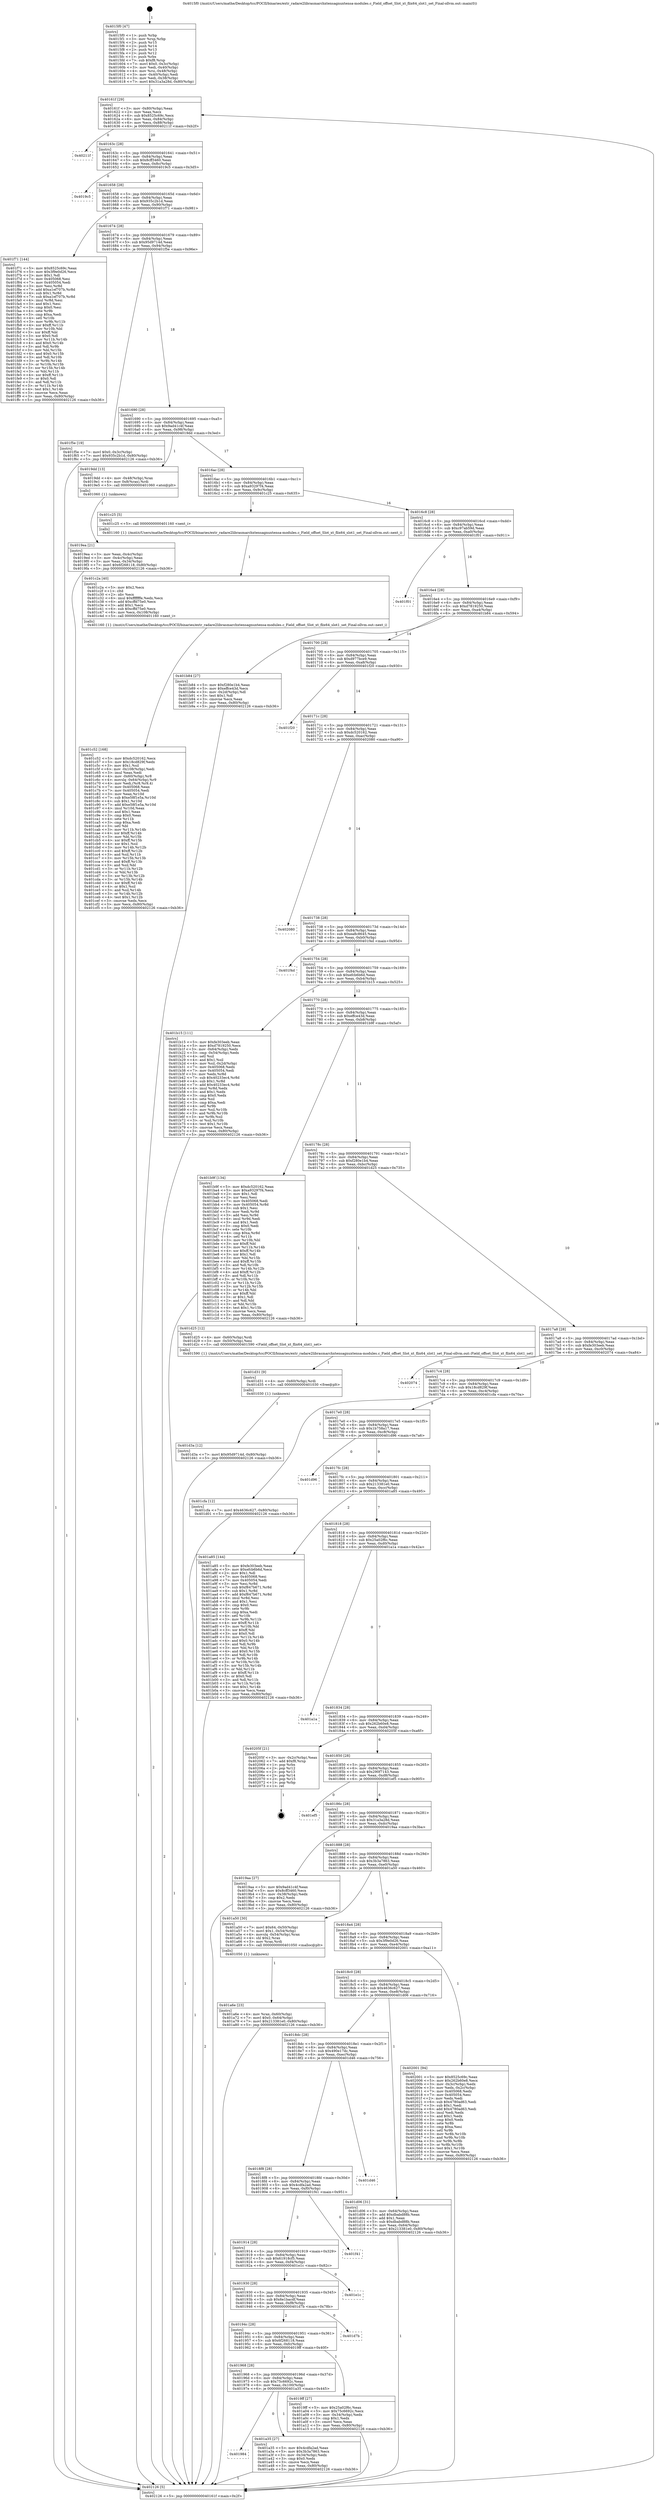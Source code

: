 digraph "0x4015f0" {
  label = "0x4015f0 (/mnt/c/Users/mathe/Desktop/tcc/POCII/binaries/extr_radare2librasmarchxtensagnuxtensa-modules.c_Field_offset_Slot_xt_flix64_slot1_set_Final-ollvm.out::main(0))"
  labelloc = "t"
  node[shape=record]

  Entry [label="",width=0.3,height=0.3,shape=circle,fillcolor=black,style=filled]
  "0x40161f" [label="{
     0x40161f [29]\l
     | [instrs]\l
     &nbsp;&nbsp;0x40161f \<+3\>: mov -0x80(%rbp),%eax\l
     &nbsp;&nbsp;0x401622 \<+2\>: mov %eax,%ecx\l
     &nbsp;&nbsp;0x401624 \<+6\>: sub $0x8525c69c,%ecx\l
     &nbsp;&nbsp;0x40162a \<+6\>: mov %eax,-0x84(%rbp)\l
     &nbsp;&nbsp;0x401630 \<+6\>: mov %ecx,-0x88(%rbp)\l
     &nbsp;&nbsp;0x401636 \<+6\>: je 000000000040211f \<main+0xb2f\>\l
  }"]
  "0x40211f" [label="{
     0x40211f\l
  }", style=dashed]
  "0x40163c" [label="{
     0x40163c [28]\l
     | [instrs]\l
     &nbsp;&nbsp;0x40163c \<+5\>: jmp 0000000000401641 \<main+0x51\>\l
     &nbsp;&nbsp;0x401641 \<+6\>: mov -0x84(%rbp),%eax\l
     &nbsp;&nbsp;0x401647 \<+5\>: sub $0x8cff3460,%eax\l
     &nbsp;&nbsp;0x40164c \<+6\>: mov %eax,-0x8c(%rbp)\l
     &nbsp;&nbsp;0x401652 \<+6\>: je 00000000004019c5 \<main+0x3d5\>\l
  }"]
  Exit [label="",width=0.3,height=0.3,shape=circle,fillcolor=black,style=filled,peripheries=2]
  "0x4019c5" [label="{
     0x4019c5\l
  }", style=dashed]
  "0x401658" [label="{
     0x401658 [28]\l
     | [instrs]\l
     &nbsp;&nbsp;0x401658 \<+5\>: jmp 000000000040165d \<main+0x6d\>\l
     &nbsp;&nbsp;0x40165d \<+6\>: mov -0x84(%rbp),%eax\l
     &nbsp;&nbsp;0x401663 \<+5\>: sub $0x935c2b1d,%eax\l
     &nbsp;&nbsp;0x401668 \<+6\>: mov %eax,-0x90(%rbp)\l
     &nbsp;&nbsp;0x40166e \<+6\>: je 0000000000401f71 \<main+0x981\>\l
  }"]
  "0x401d3a" [label="{
     0x401d3a [12]\l
     | [instrs]\l
     &nbsp;&nbsp;0x401d3a \<+7\>: movl $0x95d9714d,-0x80(%rbp)\l
     &nbsp;&nbsp;0x401d41 \<+5\>: jmp 0000000000402126 \<main+0xb36\>\l
  }"]
  "0x401f71" [label="{
     0x401f71 [144]\l
     | [instrs]\l
     &nbsp;&nbsp;0x401f71 \<+5\>: mov $0x8525c69c,%eax\l
     &nbsp;&nbsp;0x401f76 \<+5\>: mov $0x3f9e0d26,%ecx\l
     &nbsp;&nbsp;0x401f7b \<+2\>: mov $0x1,%dl\l
     &nbsp;&nbsp;0x401f7d \<+7\>: mov 0x405068,%esi\l
     &nbsp;&nbsp;0x401f84 \<+7\>: mov 0x405054,%edi\l
     &nbsp;&nbsp;0x401f8b \<+3\>: mov %esi,%r8d\l
     &nbsp;&nbsp;0x401f8e \<+7\>: add $0xa1ef707b,%r8d\l
     &nbsp;&nbsp;0x401f95 \<+4\>: sub $0x1,%r8d\l
     &nbsp;&nbsp;0x401f99 \<+7\>: sub $0xa1ef707b,%r8d\l
     &nbsp;&nbsp;0x401fa0 \<+4\>: imul %r8d,%esi\l
     &nbsp;&nbsp;0x401fa4 \<+3\>: and $0x1,%esi\l
     &nbsp;&nbsp;0x401fa7 \<+3\>: cmp $0x0,%esi\l
     &nbsp;&nbsp;0x401faa \<+4\>: sete %r9b\l
     &nbsp;&nbsp;0x401fae \<+3\>: cmp $0xa,%edi\l
     &nbsp;&nbsp;0x401fb1 \<+4\>: setl %r10b\l
     &nbsp;&nbsp;0x401fb5 \<+3\>: mov %r9b,%r11b\l
     &nbsp;&nbsp;0x401fb8 \<+4\>: xor $0xff,%r11b\l
     &nbsp;&nbsp;0x401fbc \<+3\>: mov %r10b,%bl\l
     &nbsp;&nbsp;0x401fbf \<+3\>: xor $0xff,%bl\l
     &nbsp;&nbsp;0x401fc2 \<+3\>: xor $0x0,%dl\l
     &nbsp;&nbsp;0x401fc5 \<+3\>: mov %r11b,%r14b\l
     &nbsp;&nbsp;0x401fc8 \<+4\>: and $0x0,%r14b\l
     &nbsp;&nbsp;0x401fcc \<+3\>: and %dl,%r9b\l
     &nbsp;&nbsp;0x401fcf \<+3\>: mov %bl,%r15b\l
     &nbsp;&nbsp;0x401fd2 \<+4\>: and $0x0,%r15b\l
     &nbsp;&nbsp;0x401fd6 \<+3\>: and %dl,%r10b\l
     &nbsp;&nbsp;0x401fd9 \<+3\>: or %r9b,%r14b\l
     &nbsp;&nbsp;0x401fdc \<+3\>: or %r10b,%r15b\l
     &nbsp;&nbsp;0x401fdf \<+3\>: xor %r15b,%r14b\l
     &nbsp;&nbsp;0x401fe2 \<+3\>: or %bl,%r11b\l
     &nbsp;&nbsp;0x401fe5 \<+4\>: xor $0xff,%r11b\l
     &nbsp;&nbsp;0x401fe9 \<+3\>: or $0x0,%dl\l
     &nbsp;&nbsp;0x401fec \<+3\>: and %dl,%r11b\l
     &nbsp;&nbsp;0x401fef \<+3\>: or %r11b,%r14b\l
     &nbsp;&nbsp;0x401ff2 \<+4\>: test $0x1,%r14b\l
     &nbsp;&nbsp;0x401ff6 \<+3\>: cmovne %ecx,%eax\l
     &nbsp;&nbsp;0x401ff9 \<+3\>: mov %eax,-0x80(%rbp)\l
     &nbsp;&nbsp;0x401ffc \<+5\>: jmp 0000000000402126 \<main+0xb36\>\l
  }"]
  "0x401674" [label="{
     0x401674 [28]\l
     | [instrs]\l
     &nbsp;&nbsp;0x401674 \<+5\>: jmp 0000000000401679 \<main+0x89\>\l
     &nbsp;&nbsp;0x401679 \<+6\>: mov -0x84(%rbp),%eax\l
     &nbsp;&nbsp;0x40167f \<+5\>: sub $0x95d9714d,%eax\l
     &nbsp;&nbsp;0x401684 \<+6\>: mov %eax,-0x94(%rbp)\l
     &nbsp;&nbsp;0x40168a \<+6\>: je 0000000000401f5e \<main+0x96e\>\l
  }"]
  "0x401d31" [label="{
     0x401d31 [9]\l
     | [instrs]\l
     &nbsp;&nbsp;0x401d31 \<+4\>: mov -0x60(%rbp),%rdi\l
     &nbsp;&nbsp;0x401d35 \<+5\>: call 0000000000401030 \<free@plt\>\l
     | [calls]\l
     &nbsp;&nbsp;0x401030 \{1\} (unknown)\l
  }"]
  "0x401f5e" [label="{
     0x401f5e [19]\l
     | [instrs]\l
     &nbsp;&nbsp;0x401f5e \<+7\>: movl $0x0,-0x3c(%rbp)\l
     &nbsp;&nbsp;0x401f65 \<+7\>: movl $0x935c2b1d,-0x80(%rbp)\l
     &nbsp;&nbsp;0x401f6c \<+5\>: jmp 0000000000402126 \<main+0xb36\>\l
  }"]
  "0x401690" [label="{
     0x401690 [28]\l
     | [instrs]\l
     &nbsp;&nbsp;0x401690 \<+5\>: jmp 0000000000401695 \<main+0xa5\>\l
     &nbsp;&nbsp;0x401695 \<+6\>: mov -0x84(%rbp),%eax\l
     &nbsp;&nbsp;0x40169b \<+5\>: sub $0x9ad41c4f,%eax\l
     &nbsp;&nbsp;0x4016a0 \<+6\>: mov %eax,-0x98(%rbp)\l
     &nbsp;&nbsp;0x4016a6 \<+6\>: je 00000000004019dd \<main+0x3ed\>\l
  }"]
  "0x401c52" [label="{
     0x401c52 [168]\l
     | [instrs]\l
     &nbsp;&nbsp;0x401c52 \<+5\>: mov $0xdc520162,%ecx\l
     &nbsp;&nbsp;0x401c57 \<+5\>: mov $0x18cd829f,%edx\l
     &nbsp;&nbsp;0x401c5c \<+3\>: mov $0x1,%sil\l
     &nbsp;&nbsp;0x401c5f \<+6\>: mov -0x108(%rbp),%edi\l
     &nbsp;&nbsp;0x401c65 \<+3\>: imul %eax,%edi\l
     &nbsp;&nbsp;0x401c68 \<+4\>: mov -0x60(%rbp),%r8\l
     &nbsp;&nbsp;0x401c6c \<+4\>: movslq -0x64(%rbp),%r9\l
     &nbsp;&nbsp;0x401c70 \<+4\>: mov %edi,(%r8,%r9,4)\l
     &nbsp;&nbsp;0x401c74 \<+7\>: mov 0x405068,%eax\l
     &nbsp;&nbsp;0x401c7b \<+7\>: mov 0x405054,%edi\l
     &nbsp;&nbsp;0x401c82 \<+3\>: mov %eax,%r10d\l
     &nbsp;&nbsp;0x401c85 \<+7\>: sub $0xe58f1e5a,%r10d\l
     &nbsp;&nbsp;0x401c8c \<+4\>: sub $0x1,%r10d\l
     &nbsp;&nbsp;0x401c90 \<+7\>: add $0xe58f1e5a,%r10d\l
     &nbsp;&nbsp;0x401c97 \<+4\>: imul %r10d,%eax\l
     &nbsp;&nbsp;0x401c9b \<+3\>: and $0x1,%eax\l
     &nbsp;&nbsp;0x401c9e \<+3\>: cmp $0x0,%eax\l
     &nbsp;&nbsp;0x401ca1 \<+4\>: sete %r11b\l
     &nbsp;&nbsp;0x401ca5 \<+3\>: cmp $0xa,%edi\l
     &nbsp;&nbsp;0x401ca8 \<+3\>: setl %bl\l
     &nbsp;&nbsp;0x401cab \<+3\>: mov %r11b,%r14b\l
     &nbsp;&nbsp;0x401cae \<+4\>: xor $0xff,%r14b\l
     &nbsp;&nbsp;0x401cb2 \<+3\>: mov %bl,%r15b\l
     &nbsp;&nbsp;0x401cb5 \<+4\>: xor $0xff,%r15b\l
     &nbsp;&nbsp;0x401cb9 \<+4\>: xor $0x1,%sil\l
     &nbsp;&nbsp;0x401cbd \<+3\>: mov %r14b,%r12b\l
     &nbsp;&nbsp;0x401cc0 \<+4\>: and $0xff,%r12b\l
     &nbsp;&nbsp;0x401cc4 \<+3\>: and %sil,%r11b\l
     &nbsp;&nbsp;0x401cc7 \<+3\>: mov %r15b,%r13b\l
     &nbsp;&nbsp;0x401cca \<+4\>: and $0xff,%r13b\l
     &nbsp;&nbsp;0x401cce \<+3\>: and %sil,%bl\l
     &nbsp;&nbsp;0x401cd1 \<+3\>: or %r11b,%r12b\l
     &nbsp;&nbsp;0x401cd4 \<+3\>: or %bl,%r13b\l
     &nbsp;&nbsp;0x401cd7 \<+3\>: xor %r13b,%r12b\l
     &nbsp;&nbsp;0x401cda \<+3\>: or %r15b,%r14b\l
     &nbsp;&nbsp;0x401cdd \<+4\>: xor $0xff,%r14b\l
     &nbsp;&nbsp;0x401ce1 \<+4\>: or $0x1,%sil\l
     &nbsp;&nbsp;0x401ce5 \<+3\>: and %sil,%r14b\l
     &nbsp;&nbsp;0x401ce8 \<+3\>: or %r14b,%r12b\l
     &nbsp;&nbsp;0x401ceb \<+4\>: test $0x1,%r12b\l
     &nbsp;&nbsp;0x401cef \<+3\>: cmovne %edx,%ecx\l
     &nbsp;&nbsp;0x401cf2 \<+3\>: mov %ecx,-0x80(%rbp)\l
     &nbsp;&nbsp;0x401cf5 \<+5\>: jmp 0000000000402126 \<main+0xb36\>\l
  }"]
  "0x4019dd" [label="{
     0x4019dd [13]\l
     | [instrs]\l
     &nbsp;&nbsp;0x4019dd \<+4\>: mov -0x48(%rbp),%rax\l
     &nbsp;&nbsp;0x4019e1 \<+4\>: mov 0x8(%rax),%rdi\l
     &nbsp;&nbsp;0x4019e5 \<+5\>: call 0000000000401060 \<atoi@plt\>\l
     | [calls]\l
     &nbsp;&nbsp;0x401060 \{1\} (unknown)\l
  }"]
  "0x4016ac" [label="{
     0x4016ac [28]\l
     | [instrs]\l
     &nbsp;&nbsp;0x4016ac \<+5\>: jmp 00000000004016b1 \<main+0xc1\>\l
     &nbsp;&nbsp;0x4016b1 \<+6\>: mov -0x84(%rbp),%eax\l
     &nbsp;&nbsp;0x4016b7 \<+5\>: sub $0xa93297f4,%eax\l
     &nbsp;&nbsp;0x4016bc \<+6\>: mov %eax,-0x9c(%rbp)\l
     &nbsp;&nbsp;0x4016c2 \<+6\>: je 0000000000401c25 \<main+0x635\>\l
  }"]
  "0x401c2a" [label="{
     0x401c2a [40]\l
     | [instrs]\l
     &nbsp;&nbsp;0x401c2a \<+5\>: mov $0x2,%ecx\l
     &nbsp;&nbsp;0x401c2f \<+1\>: cltd\l
     &nbsp;&nbsp;0x401c30 \<+2\>: idiv %ecx\l
     &nbsp;&nbsp;0x401c32 \<+6\>: imul $0xfffffffe,%edx,%ecx\l
     &nbsp;&nbsp;0x401c38 \<+6\>: add $0xcffd75e0,%ecx\l
     &nbsp;&nbsp;0x401c3e \<+3\>: add $0x1,%ecx\l
     &nbsp;&nbsp;0x401c41 \<+6\>: sub $0xcffd75e0,%ecx\l
     &nbsp;&nbsp;0x401c47 \<+6\>: mov %ecx,-0x108(%rbp)\l
     &nbsp;&nbsp;0x401c4d \<+5\>: call 0000000000401160 \<next_i\>\l
     | [calls]\l
     &nbsp;&nbsp;0x401160 \{1\} (/mnt/c/Users/mathe/Desktop/tcc/POCII/binaries/extr_radare2librasmarchxtensagnuxtensa-modules.c_Field_offset_Slot_xt_flix64_slot1_set_Final-ollvm.out::next_i)\l
  }"]
  "0x401c25" [label="{
     0x401c25 [5]\l
     | [instrs]\l
     &nbsp;&nbsp;0x401c25 \<+5\>: call 0000000000401160 \<next_i\>\l
     | [calls]\l
     &nbsp;&nbsp;0x401160 \{1\} (/mnt/c/Users/mathe/Desktop/tcc/POCII/binaries/extr_radare2librasmarchxtensagnuxtensa-modules.c_Field_offset_Slot_xt_flix64_slot1_set_Final-ollvm.out::next_i)\l
  }"]
  "0x4016c8" [label="{
     0x4016c8 [28]\l
     | [instrs]\l
     &nbsp;&nbsp;0x4016c8 \<+5\>: jmp 00000000004016cd \<main+0xdd\>\l
     &nbsp;&nbsp;0x4016cd \<+6\>: mov -0x84(%rbp),%eax\l
     &nbsp;&nbsp;0x4016d3 \<+5\>: sub $0xc97ab59d,%eax\l
     &nbsp;&nbsp;0x4016d8 \<+6\>: mov %eax,-0xa0(%rbp)\l
     &nbsp;&nbsp;0x4016de \<+6\>: je 0000000000401f01 \<main+0x911\>\l
  }"]
  "0x401a6e" [label="{
     0x401a6e [23]\l
     | [instrs]\l
     &nbsp;&nbsp;0x401a6e \<+4\>: mov %rax,-0x60(%rbp)\l
     &nbsp;&nbsp;0x401a72 \<+7\>: movl $0x0,-0x64(%rbp)\l
     &nbsp;&nbsp;0x401a79 \<+7\>: movl $0x213381e0,-0x80(%rbp)\l
     &nbsp;&nbsp;0x401a80 \<+5\>: jmp 0000000000402126 \<main+0xb36\>\l
  }"]
  "0x401f01" [label="{
     0x401f01\l
  }", style=dashed]
  "0x4016e4" [label="{
     0x4016e4 [28]\l
     | [instrs]\l
     &nbsp;&nbsp;0x4016e4 \<+5\>: jmp 00000000004016e9 \<main+0xf9\>\l
     &nbsp;&nbsp;0x4016e9 \<+6\>: mov -0x84(%rbp),%eax\l
     &nbsp;&nbsp;0x4016ef \<+5\>: sub $0xd7819250,%eax\l
     &nbsp;&nbsp;0x4016f4 \<+6\>: mov %eax,-0xa4(%rbp)\l
     &nbsp;&nbsp;0x4016fa \<+6\>: je 0000000000401b84 \<main+0x594\>\l
  }"]
  "0x401984" [label="{
     0x401984\l
  }", style=dashed]
  "0x401b84" [label="{
     0x401b84 [27]\l
     | [instrs]\l
     &nbsp;&nbsp;0x401b84 \<+5\>: mov $0xf280e1b4,%eax\l
     &nbsp;&nbsp;0x401b89 \<+5\>: mov $0xeffce43d,%ecx\l
     &nbsp;&nbsp;0x401b8e \<+3\>: mov -0x2d(%rbp),%dl\l
     &nbsp;&nbsp;0x401b91 \<+3\>: test $0x1,%dl\l
     &nbsp;&nbsp;0x401b94 \<+3\>: cmovne %ecx,%eax\l
     &nbsp;&nbsp;0x401b97 \<+3\>: mov %eax,-0x80(%rbp)\l
     &nbsp;&nbsp;0x401b9a \<+5\>: jmp 0000000000402126 \<main+0xb36\>\l
  }"]
  "0x401700" [label="{
     0x401700 [28]\l
     | [instrs]\l
     &nbsp;&nbsp;0x401700 \<+5\>: jmp 0000000000401705 \<main+0x115\>\l
     &nbsp;&nbsp;0x401705 \<+6\>: mov -0x84(%rbp),%eax\l
     &nbsp;&nbsp;0x40170b \<+5\>: sub $0xd977bce9,%eax\l
     &nbsp;&nbsp;0x401710 \<+6\>: mov %eax,-0xa8(%rbp)\l
     &nbsp;&nbsp;0x401716 \<+6\>: je 0000000000401f20 \<main+0x930\>\l
  }"]
  "0x401a35" [label="{
     0x401a35 [27]\l
     | [instrs]\l
     &nbsp;&nbsp;0x401a35 \<+5\>: mov $0x4cdfa2ad,%eax\l
     &nbsp;&nbsp;0x401a3a \<+5\>: mov $0x3b3a7863,%ecx\l
     &nbsp;&nbsp;0x401a3f \<+3\>: mov -0x34(%rbp),%edx\l
     &nbsp;&nbsp;0x401a42 \<+3\>: cmp $0x0,%edx\l
     &nbsp;&nbsp;0x401a45 \<+3\>: cmove %ecx,%eax\l
     &nbsp;&nbsp;0x401a48 \<+3\>: mov %eax,-0x80(%rbp)\l
     &nbsp;&nbsp;0x401a4b \<+5\>: jmp 0000000000402126 \<main+0xb36\>\l
  }"]
  "0x401f20" [label="{
     0x401f20\l
  }", style=dashed]
  "0x40171c" [label="{
     0x40171c [28]\l
     | [instrs]\l
     &nbsp;&nbsp;0x40171c \<+5\>: jmp 0000000000401721 \<main+0x131\>\l
     &nbsp;&nbsp;0x401721 \<+6\>: mov -0x84(%rbp),%eax\l
     &nbsp;&nbsp;0x401727 \<+5\>: sub $0xdc520162,%eax\l
     &nbsp;&nbsp;0x40172c \<+6\>: mov %eax,-0xac(%rbp)\l
     &nbsp;&nbsp;0x401732 \<+6\>: je 0000000000402080 \<main+0xa90\>\l
  }"]
  "0x401968" [label="{
     0x401968 [28]\l
     | [instrs]\l
     &nbsp;&nbsp;0x401968 \<+5\>: jmp 000000000040196d \<main+0x37d\>\l
     &nbsp;&nbsp;0x40196d \<+6\>: mov -0x84(%rbp),%eax\l
     &nbsp;&nbsp;0x401973 \<+5\>: sub $0x75c6692c,%eax\l
     &nbsp;&nbsp;0x401978 \<+6\>: mov %eax,-0x100(%rbp)\l
     &nbsp;&nbsp;0x40197e \<+6\>: je 0000000000401a35 \<main+0x445\>\l
  }"]
  "0x402080" [label="{
     0x402080\l
  }", style=dashed]
  "0x401738" [label="{
     0x401738 [28]\l
     | [instrs]\l
     &nbsp;&nbsp;0x401738 \<+5\>: jmp 000000000040173d \<main+0x14d\>\l
     &nbsp;&nbsp;0x40173d \<+6\>: mov -0x84(%rbp),%eax\l
     &nbsp;&nbsp;0x401743 \<+5\>: sub $0xea8c8645,%eax\l
     &nbsp;&nbsp;0x401748 \<+6\>: mov %eax,-0xb0(%rbp)\l
     &nbsp;&nbsp;0x40174e \<+6\>: je 0000000000401f4d \<main+0x95d\>\l
  }"]
  "0x4019ff" [label="{
     0x4019ff [27]\l
     | [instrs]\l
     &nbsp;&nbsp;0x4019ff \<+5\>: mov $0x25a02f6c,%eax\l
     &nbsp;&nbsp;0x401a04 \<+5\>: mov $0x75c6692c,%ecx\l
     &nbsp;&nbsp;0x401a09 \<+3\>: mov -0x34(%rbp),%edx\l
     &nbsp;&nbsp;0x401a0c \<+3\>: cmp $0x1,%edx\l
     &nbsp;&nbsp;0x401a0f \<+3\>: cmovl %ecx,%eax\l
     &nbsp;&nbsp;0x401a12 \<+3\>: mov %eax,-0x80(%rbp)\l
     &nbsp;&nbsp;0x401a15 \<+5\>: jmp 0000000000402126 \<main+0xb36\>\l
  }"]
  "0x401f4d" [label="{
     0x401f4d\l
  }", style=dashed]
  "0x401754" [label="{
     0x401754 [28]\l
     | [instrs]\l
     &nbsp;&nbsp;0x401754 \<+5\>: jmp 0000000000401759 \<main+0x169\>\l
     &nbsp;&nbsp;0x401759 \<+6\>: mov -0x84(%rbp),%eax\l
     &nbsp;&nbsp;0x40175f \<+5\>: sub $0xefcb6b6d,%eax\l
     &nbsp;&nbsp;0x401764 \<+6\>: mov %eax,-0xb4(%rbp)\l
     &nbsp;&nbsp;0x40176a \<+6\>: je 0000000000401b15 \<main+0x525\>\l
  }"]
  "0x40194c" [label="{
     0x40194c [28]\l
     | [instrs]\l
     &nbsp;&nbsp;0x40194c \<+5\>: jmp 0000000000401951 \<main+0x361\>\l
     &nbsp;&nbsp;0x401951 \<+6\>: mov -0x84(%rbp),%eax\l
     &nbsp;&nbsp;0x401957 \<+5\>: sub $0x6f268118,%eax\l
     &nbsp;&nbsp;0x40195c \<+6\>: mov %eax,-0xfc(%rbp)\l
     &nbsp;&nbsp;0x401962 \<+6\>: je 00000000004019ff \<main+0x40f\>\l
  }"]
  "0x401b15" [label="{
     0x401b15 [111]\l
     | [instrs]\l
     &nbsp;&nbsp;0x401b15 \<+5\>: mov $0xfe303eeb,%eax\l
     &nbsp;&nbsp;0x401b1a \<+5\>: mov $0xd7819250,%ecx\l
     &nbsp;&nbsp;0x401b1f \<+3\>: mov -0x64(%rbp),%edx\l
     &nbsp;&nbsp;0x401b22 \<+3\>: cmp -0x54(%rbp),%edx\l
     &nbsp;&nbsp;0x401b25 \<+4\>: setl %sil\l
     &nbsp;&nbsp;0x401b29 \<+4\>: and $0x1,%sil\l
     &nbsp;&nbsp;0x401b2d \<+4\>: mov %sil,-0x2d(%rbp)\l
     &nbsp;&nbsp;0x401b31 \<+7\>: mov 0x405068,%edx\l
     &nbsp;&nbsp;0x401b38 \<+7\>: mov 0x405054,%edi\l
     &nbsp;&nbsp;0x401b3f \<+3\>: mov %edx,%r8d\l
     &nbsp;&nbsp;0x401b42 \<+7\>: sub $0x40233ec4,%r8d\l
     &nbsp;&nbsp;0x401b49 \<+4\>: sub $0x1,%r8d\l
     &nbsp;&nbsp;0x401b4d \<+7\>: add $0x40233ec4,%r8d\l
     &nbsp;&nbsp;0x401b54 \<+4\>: imul %r8d,%edx\l
     &nbsp;&nbsp;0x401b58 \<+3\>: and $0x1,%edx\l
     &nbsp;&nbsp;0x401b5b \<+3\>: cmp $0x0,%edx\l
     &nbsp;&nbsp;0x401b5e \<+4\>: sete %sil\l
     &nbsp;&nbsp;0x401b62 \<+3\>: cmp $0xa,%edi\l
     &nbsp;&nbsp;0x401b65 \<+4\>: setl %r9b\l
     &nbsp;&nbsp;0x401b69 \<+3\>: mov %sil,%r10b\l
     &nbsp;&nbsp;0x401b6c \<+3\>: and %r9b,%r10b\l
     &nbsp;&nbsp;0x401b6f \<+3\>: xor %r9b,%sil\l
     &nbsp;&nbsp;0x401b72 \<+3\>: or %sil,%r10b\l
     &nbsp;&nbsp;0x401b75 \<+4\>: test $0x1,%r10b\l
     &nbsp;&nbsp;0x401b79 \<+3\>: cmovne %ecx,%eax\l
     &nbsp;&nbsp;0x401b7c \<+3\>: mov %eax,-0x80(%rbp)\l
     &nbsp;&nbsp;0x401b7f \<+5\>: jmp 0000000000402126 \<main+0xb36\>\l
  }"]
  "0x401770" [label="{
     0x401770 [28]\l
     | [instrs]\l
     &nbsp;&nbsp;0x401770 \<+5\>: jmp 0000000000401775 \<main+0x185\>\l
     &nbsp;&nbsp;0x401775 \<+6\>: mov -0x84(%rbp),%eax\l
     &nbsp;&nbsp;0x40177b \<+5\>: sub $0xeffce43d,%eax\l
     &nbsp;&nbsp;0x401780 \<+6\>: mov %eax,-0xb8(%rbp)\l
     &nbsp;&nbsp;0x401786 \<+6\>: je 0000000000401b9f \<main+0x5af\>\l
  }"]
  "0x401d7b" [label="{
     0x401d7b\l
  }", style=dashed]
  "0x401b9f" [label="{
     0x401b9f [134]\l
     | [instrs]\l
     &nbsp;&nbsp;0x401b9f \<+5\>: mov $0xdc520162,%eax\l
     &nbsp;&nbsp;0x401ba4 \<+5\>: mov $0xa93297f4,%ecx\l
     &nbsp;&nbsp;0x401ba9 \<+2\>: mov $0x1,%dl\l
     &nbsp;&nbsp;0x401bab \<+2\>: xor %esi,%esi\l
     &nbsp;&nbsp;0x401bad \<+7\>: mov 0x405068,%edi\l
     &nbsp;&nbsp;0x401bb4 \<+8\>: mov 0x405054,%r8d\l
     &nbsp;&nbsp;0x401bbc \<+3\>: sub $0x1,%esi\l
     &nbsp;&nbsp;0x401bbf \<+3\>: mov %edi,%r9d\l
     &nbsp;&nbsp;0x401bc2 \<+3\>: add %esi,%r9d\l
     &nbsp;&nbsp;0x401bc5 \<+4\>: imul %r9d,%edi\l
     &nbsp;&nbsp;0x401bc9 \<+3\>: and $0x1,%edi\l
     &nbsp;&nbsp;0x401bcc \<+3\>: cmp $0x0,%edi\l
     &nbsp;&nbsp;0x401bcf \<+4\>: sete %r10b\l
     &nbsp;&nbsp;0x401bd3 \<+4\>: cmp $0xa,%r8d\l
     &nbsp;&nbsp;0x401bd7 \<+4\>: setl %r11b\l
     &nbsp;&nbsp;0x401bdb \<+3\>: mov %r10b,%bl\l
     &nbsp;&nbsp;0x401bde \<+3\>: xor $0xff,%bl\l
     &nbsp;&nbsp;0x401be1 \<+3\>: mov %r11b,%r14b\l
     &nbsp;&nbsp;0x401be4 \<+4\>: xor $0xff,%r14b\l
     &nbsp;&nbsp;0x401be8 \<+3\>: xor $0x1,%dl\l
     &nbsp;&nbsp;0x401beb \<+3\>: mov %bl,%r15b\l
     &nbsp;&nbsp;0x401bee \<+4\>: and $0xff,%r15b\l
     &nbsp;&nbsp;0x401bf2 \<+3\>: and %dl,%r10b\l
     &nbsp;&nbsp;0x401bf5 \<+3\>: mov %r14b,%r12b\l
     &nbsp;&nbsp;0x401bf8 \<+4\>: and $0xff,%r12b\l
     &nbsp;&nbsp;0x401bfc \<+3\>: and %dl,%r11b\l
     &nbsp;&nbsp;0x401bff \<+3\>: or %r10b,%r15b\l
     &nbsp;&nbsp;0x401c02 \<+3\>: or %r11b,%r12b\l
     &nbsp;&nbsp;0x401c05 \<+3\>: xor %r12b,%r15b\l
     &nbsp;&nbsp;0x401c08 \<+3\>: or %r14b,%bl\l
     &nbsp;&nbsp;0x401c0b \<+3\>: xor $0xff,%bl\l
     &nbsp;&nbsp;0x401c0e \<+3\>: or $0x1,%dl\l
     &nbsp;&nbsp;0x401c11 \<+2\>: and %dl,%bl\l
     &nbsp;&nbsp;0x401c13 \<+3\>: or %bl,%r15b\l
     &nbsp;&nbsp;0x401c16 \<+4\>: test $0x1,%r15b\l
     &nbsp;&nbsp;0x401c1a \<+3\>: cmovne %ecx,%eax\l
     &nbsp;&nbsp;0x401c1d \<+3\>: mov %eax,-0x80(%rbp)\l
     &nbsp;&nbsp;0x401c20 \<+5\>: jmp 0000000000402126 \<main+0xb36\>\l
  }"]
  "0x40178c" [label="{
     0x40178c [28]\l
     | [instrs]\l
     &nbsp;&nbsp;0x40178c \<+5\>: jmp 0000000000401791 \<main+0x1a1\>\l
     &nbsp;&nbsp;0x401791 \<+6\>: mov -0x84(%rbp),%eax\l
     &nbsp;&nbsp;0x401797 \<+5\>: sub $0xf280e1b4,%eax\l
     &nbsp;&nbsp;0x40179c \<+6\>: mov %eax,-0xbc(%rbp)\l
     &nbsp;&nbsp;0x4017a2 \<+6\>: je 0000000000401d25 \<main+0x735\>\l
  }"]
  "0x401930" [label="{
     0x401930 [28]\l
     | [instrs]\l
     &nbsp;&nbsp;0x401930 \<+5\>: jmp 0000000000401935 \<main+0x345\>\l
     &nbsp;&nbsp;0x401935 \<+6\>: mov -0x84(%rbp),%eax\l
     &nbsp;&nbsp;0x40193b \<+5\>: sub $0x6e1bacdf,%eax\l
     &nbsp;&nbsp;0x401940 \<+6\>: mov %eax,-0xf8(%rbp)\l
     &nbsp;&nbsp;0x401946 \<+6\>: je 0000000000401d7b \<main+0x78b\>\l
  }"]
  "0x401d25" [label="{
     0x401d25 [12]\l
     | [instrs]\l
     &nbsp;&nbsp;0x401d25 \<+4\>: mov -0x60(%rbp),%rdi\l
     &nbsp;&nbsp;0x401d29 \<+3\>: mov -0x50(%rbp),%esi\l
     &nbsp;&nbsp;0x401d2c \<+5\>: call 0000000000401590 \<Field_offset_Slot_xt_flix64_slot1_set\>\l
     | [calls]\l
     &nbsp;&nbsp;0x401590 \{1\} (/mnt/c/Users/mathe/Desktop/tcc/POCII/binaries/extr_radare2librasmarchxtensagnuxtensa-modules.c_Field_offset_Slot_xt_flix64_slot1_set_Final-ollvm.out::Field_offset_Slot_xt_flix64_slot1_set)\l
  }"]
  "0x4017a8" [label="{
     0x4017a8 [28]\l
     | [instrs]\l
     &nbsp;&nbsp;0x4017a8 \<+5\>: jmp 00000000004017ad \<main+0x1bd\>\l
     &nbsp;&nbsp;0x4017ad \<+6\>: mov -0x84(%rbp),%eax\l
     &nbsp;&nbsp;0x4017b3 \<+5\>: sub $0xfe303eeb,%eax\l
     &nbsp;&nbsp;0x4017b8 \<+6\>: mov %eax,-0xc0(%rbp)\l
     &nbsp;&nbsp;0x4017be \<+6\>: je 0000000000402074 \<main+0xa84\>\l
  }"]
  "0x401e1c" [label="{
     0x401e1c\l
  }", style=dashed]
  "0x402074" [label="{
     0x402074\l
  }", style=dashed]
  "0x4017c4" [label="{
     0x4017c4 [28]\l
     | [instrs]\l
     &nbsp;&nbsp;0x4017c4 \<+5\>: jmp 00000000004017c9 \<main+0x1d9\>\l
     &nbsp;&nbsp;0x4017c9 \<+6\>: mov -0x84(%rbp),%eax\l
     &nbsp;&nbsp;0x4017cf \<+5\>: sub $0x18cd829f,%eax\l
     &nbsp;&nbsp;0x4017d4 \<+6\>: mov %eax,-0xc4(%rbp)\l
     &nbsp;&nbsp;0x4017da \<+6\>: je 0000000000401cfa \<main+0x70a\>\l
  }"]
  "0x401914" [label="{
     0x401914 [28]\l
     | [instrs]\l
     &nbsp;&nbsp;0x401914 \<+5\>: jmp 0000000000401919 \<main+0x329\>\l
     &nbsp;&nbsp;0x401919 \<+6\>: mov -0x84(%rbp),%eax\l
     &nbsp;&nbsp;0x40191f \<+5\>: sub $0x61918cf5,%eax\l
     &nbsp;&nbsp;0x401924 \<+6\>: mov %eax,-0xf4(%rbp)\l
     &nbsp;&nbsp;0x40192a \<+6\>: je 0000000000401e1c \<main+0x82c\>\l
  }"]
  "0x401cfa" [label="{
     0x401cfa [12]\l
     | [instrs]\l
     &nbsp;&nbsp;0x401cfa \<+7\>: movl $0x4636c627,-0x80(%rbp)\l
     &nbsp;&nbsp;0x401d01 \<+5\>: jmp 0000000000402126 \<main+0xb36\>\l
  }"]
  "0x4017e0" [label="{
     0x4017e0 [28]\l
     | [instrs]\l
     &nbsp;&nbsp;0x4017e0 \<+5\>: jmp 00000000004017e5 \<main+0x1f5\>\l
     &nbsp;&nbsp;0x4017e5 \<+6\>: mov -0x84(%rbp),%eax\l
     &nbsp;&nbsp;0x4017eb \<+5\>: sub $0x1b758a17,%eax\l
     &nbsp;&nbsp;0x4017f0 \<+6\>: mov %eax,-0xc8(%rbp)\l
     &nbsp;&nbsp;0x4017f6 \<+6\>: je 0000000000401d96 \<main+0x7a6\>\l
  }"]
  "0x401f41" [label="{
     0x401f41\l
  }", style=dashed]
  "0x401d96" [label="{
     0x401d96\l
  }", style=dashed]
  "0x4017fc" [label="{
     0x4017fc [28]\l
     | [instrs]\l
     &nbsp;&nbsp;0x4017fc \<+5\>: jmp 0000000000401801 \<main+0x211\>\l
     &nbsp;&nbsp;0x401801 \<+6\>: mov -0x84(%rbp),%eax\l
     &nbsp;&nbsp;0x401807 \<+5\>: sub $0x213381e0,%eax\l
     &nbsp;&nbsp;0x40180c \<+6\>: mov %eax,-0xcc(%rbp)\l
     &nbsp;&nbsp;0x401812 \<+6\>: je 0000000000401a85 \<main+0x495\>\l
  }"]
  "0x4018f8" [label="{
     0x4018f8 [28]\l
     | [instrs]\l
     &nbsp;&nbsp;0x4018f8 \<+5\>: jmp 00000000004018fd \<main+0x30d\>\l
     &nbsp;&nbsp;0x4018fd \<+6\>: mov -0x84(%rbp),%eax\l
     &nbsp;&nbsp;0x401903 \<+5\>: sub $0x4cdfa2ad,%eax\l
     &nbsp;&nbsp;0x401908 \<+6\>: mov %eax,-0xf0(%rbp)\l
     &nbsp;&nbsp;0x40190e \<+6\>: je 0000000000401f41 \<main+0x951\>\l
  }"]
  "0x401a85" [label="{
     0x401a85 [144]\l
     | [instrs]\l
     &nbsp;&nbsp;0x401a85 \<+5\>: mov $0xfe303eeb,%eax\l
     &nbsp;&nbsp;0x401a8a \<+5\>: mov $0xefcb6b6d,%ecx\l
     &nbsp;&nbsp;0x401a8f \<+2\>: mov $0x1,%dl\l
     &nbsp;&nbsp;0x401a91 \<+7\>: mov 0x405068,%esi\l
     &nbsp;&nbsp;0x401a98 \<+7\>: mov 0x405054,%edi\l
     &nbsp;&nbsp;0x401a9f \<+3\>: mov %esi,%r8d\l
     &nbsp;&nbsp;0x401aa2 \<+7\>: sub $0xf847b671,%r8d\l
     &nbsp;&nbsp;0x401aa9 \<+4\>: sub $0x1,%r8d\l
     &nbsp;&nbsp;0x401aad \<+7\>: add $0xf847b671,%r8d\l
     &nbsp;&nbsp;0x401ab4 \<+4\>: imul %r8d,%esi\l
     &nbsp;&nbsp;0x401ab8 \<+3\>: and $0x1,%esi\l
     &nbsp;&nbsp;0x401abb \<+3\>: cmp $0x0,%esi\l
     &nbsp;&nbsp;0x401abe \<+4\>: sete %r9b\l
     &nbsp;&nbsp;0x401ac2 \<+3\>: cmp $0xa,%edi\l
     &nbsp;&nbsp;0x401ac5 \<+4\>: setl %r10b\l
     &nbsp;&nbsp;0x401ac9 \<+3\>: mov %r9b,%r11b\l
     &nbsp;&nbsp;0x401acc \<+4\>: xor $0xff,%r11b\l
     &nbsp;&nbsp;0x401ad0 \<+3\>: mov %r10b,%bl\l
     &nbsp;&nbsp;0x401ad3 \<+3\>: xor $0xff,%bl\l
     &nbsp;&nbsp;0x401ad6 \<+3\>: xor $0x0,%dl\l
     &nbsp;&nbsp;0x401ad9 \<+3\>: mov %r11b,%r14b\l
     &nbsp;&nbsp;0x401adc \<+4\>: and $0x0,%r14b\l
     &nbsp;&nbsp;0x401ae0 \<+3\>: and %dl,%r9b\l
     &nbsp;&nbsp;0x401ae3 \<+3\>: mov %bl,%r15b\l
     &nbsp;&nbsp;0x401ae6 \<+4\>: and $0x0,%r15b\l
     &nbsp;&nbsp;0x401aea \<+3\>: and %dl,%r10b\l
     &nbsp;&nbsp;0x401aed \<+3\>: or %r9b,%r14b\l
     &nbsp;&nbsp;0x401af0 \<+3\>: or %r10b,%r15b\l
     &nbsp;&nbsp;0x401af3 \<+3\>: xor %r15b,%r14b\l
     &nbsp;&nbsp;0x401af6 \<+3\>: or %bl,%r11b\l
     &nbsp;&nbsp;0x401af9 \<+4\>: xor $0xff,%r11b\l
     &nbsp;&nbsp;0x401afd \<+3\>: or $0x0,%dl\l
     &nbsp;&nbsp;0x401b00 \<+3\>: and %dl,%r11b\l
     &nbsp;&nbsp;0x401b03 \<+3\>: or %r11b,%r14b\l
     &nbsp;&nbsp;0x401b06 \<+4\>: test $0x1,%r14b\l
     &nbsp;&nbsp;0x401b0a \<+3\>: cmovne %ecx,%eax\l
     &nbsp;&nbsp;0x401b0d \<+3\>: mov %eax,-0x80(%rbp)\l
     &nbsp;&nbsp;0x401b10 \<+5\>: jmp 0000000000402126 \<main+0xb36\>\l
  }"]
  "0x401818" [label="{
     0x401818 [28]\l
     | [instrs]\l
     &nbsp;&nbsp;0x401818 \<+5\>: jmp 000000000040181d \<main+0x22d\>\l
     &nbsp;&nbsp;0x40181d \<+6\>: mov -0x84(%rbp),%eax\l
     &nbsp;&nbsp;0x401823 \<+5\>: sub $0x25a02f6c,%eax\l
     &nbsp;&nbsp;0x401828 \<+6\>: mov %eax,-0xd0(%rbp)\l
     &nbsp;&nbsp;0x40182e \<+6\>: je 0000000000401a1a \<main+0x42a\>\l
  }"]
  "0x401d46" [label="{
     0x401d46\l
  }", style=dashed]
  "0x401a1a" [label="{
     0x401a1a\l
  }", style=dashed]
  "0x401834" [label="{
     0x401834 [28]\l
     | [instrs]\l
     &nbsp;&nbsp;0x401834 \<+5\>: jmp 0000000000401839 \<main+0x249\>\l
     &nbsp;&nbsp;0x401839 \<+6\>: mov -0x84(%rbp),%eax\l
     &nbsp;&nbsp;0x40183f \<+5\>: sub $0x262b60e8,%eax\l
     &nbsp;&nbsp;0x401844 \<+6\>: mov %eax,-0xd4(%rbp)\l
     &nbsp;&nbsp;0x40184a \<+6\>: je 000000000040205f \<main+0xa6f\>\l
  }"]
  "0x4018dc" [label="{
     0x4018dc [28]\l
     | [instrs]\l
     &nbsp;&nbsp;0x4018dc \<+5\>: jmp 00000000004018e1 \<main+0x2f1\>\l
     &nbsp;&nbsp;0x4018e1 \<+6\>: mov -0x84(%rbp),%eax\l
     &nbsp;&nbsp;0x4018e7 \<+5\>: sub $0x490e17dc,%eax\l
     &nbsp;&nbsp;0x4018ec \<+6\>: mov %eax,-0xec(%rbp)\l
     &nbsp;&nbsp;0x4018f2 \<+6\>: je 0000000000401d46 \<main+0x756\>\l
  }"]
  "0x40205f" [label="{
     0x40205f [21]\l
     | [instrs]\l
     &nbsp;&nbsp;0x40205f \<+3\>: mov -0x2c(%rbp),%eax\l
     &nbsp;&nbsp;0x402062 \<+7\>: add $0xf8,%rsp\l
     &nbsp;&nbsp;0x402069 \<+1\>: pop %rbx\l
     &nbsp;&nbsp;0x40206a \<+2\>: pop %r12\l
     &nbsp;&nbsp;0x40206c \<+2\>: pop %r13\l
     &nbsp;&nbsp;0x40206e \<+2\>: pop %r14\l
     &nbsp;&nbsp;0x402070 \<+2\>: pop %r15\l
     &nbsp;&nbsp;0x402072 \<+1\>: pop %rbp\l
     &nbsp;&nbsp;0x402073 \<+1\>: ret\l
  }"]
  "0x401850" [label="{
     0x401850 [28]\l
     | [instrs]\l
     &nbsp;&nbsp;0x401850 \<+5\>: jmp 0000000000401855 \<main+0x265\>\l
     &nbsp;&nbsp;0x401855 \<+6\>: mov -0x84(%rbp),%eax\l
     &nbsp;&nbsp;0x40185b \<+5\>: sub $0x290f7143,%eax\l
     &nbsp;&nbsp;0x401860 \<+6\>: mov %eax,-0xd8(%rbp)\l
     &nbsp;&nbsp;0x401866 \<+6\>: je 0000000000401ef5 \<main+0x905\>\l
  }"]
  "0x401d06" [label="{
     0x401d06 [31]\l
     | [instrs]\l
     &nbsp;&nbsp;0x401d06 \<+3\>: mov -0x64(%rbp),%eax\l
     &nbsp;&nbsp;0x401d09 \<+5\>: add $0xdbabd88b,%eax\l
     &nbsp;&nbsp;0x401d0e \<+3\>: add $0x1,%eax\l
     &nbsp;&nbsp;0x401d11 \<+5\>: sub $0xdbabd88b,%eax\l
     &nbsp;&nbsp;0x401d16 \<+3\>: mov %eax,-0x64(%rbp)\l
     &nbsp;&nbsp;0x401d19 \<+7\>: movl $0x213381e0,-0x80(%rbp)\l
     &nbsp;&nbsp;0x401d20 \<+5\>: jmp 0000000000402126 \<main+0xb36\>\l
  }"]
  "0x401ef5" [label="{
     0x401ef5\l
  }", style=dashed]
  "0x40186c" [label="{
     0x40186c [28]\l
     | [instrs]\l
     &nbsp;&nbsp;0x40186c \<+5\>: jmp 0000000000401871 \<main+0x281\>\l
     &nbsp;&nbsp;0x401871 \<+6\>: mov -0x84(%rbp),%eax\l
     &nbsp;&nbsp;0x401877 \<+5\>: sub $0x31a3a28d,%eax\l
     &nbsp;&nbsp;0x40187c \<+6\>: mov %eax,-0xdc(%rbp)\l
     &nbsp;&nbsp;0x401882 \<+6\>: je 00000000004019aa \<main+0x3ba\>\l
  }"]
  "0x4018c0" [label="{
     0x4018c0 [28]\l
     | [instrs]\l
     &nbsp;&nbsp;0x4018c0 \<+5\>: jmp 00000000004018c5 \<main+0x2d5\>\l
     &nbsp;&nbsp;0x4018c5 \<+6\>: mov -0x84(%rbp),%eax\l
     &nbsp;&nbsp;0x4018cb \<+5\>: sub $0x4636c627,%eax\l
     &nbsp;&nbsp;0x4018d0 \<+6\>: mov %eax,-0xe8(%rbp)\l
     &nbsp;&nbsp;0x4018d6 \<+6\>: je 0000000000401d06 \<main+0x716\>\l
  }"]
  "0x4019aa" [label="{
     0x4019aa [27]\l
     | [instrs]\l
     &nbsp;&nbsp;0x4019aa \<+5\>: mov $0x9ad41c4f,%eax\l
     &nbsp;&nbsp;0x4019af \<+5\>: mov $0x8cff3460,%ecx\l
     &nbsp;&nbsp;0x4019b4 \<+3\>: mov -0x38(%rbp),%edx\l
     &nbsp;&nbsp;0x4019b7 \<+3\>: cmp $0x2,%edx\l
     &nbsp;&nbsp;0x4019ba \<+3\>: cmovne %ecx,%eax\l
     &nbsp;&nbsp;0x4019bd \<+3\>: mov %eax,-0x80(%rbp)\l
     &nbsp;&nbsp;0x4019c0 \<+5\>: jmp 0000000000402126 \<main+0xb36\>\l
  }"]
  "0x401888" [label="{
     0x401888 [28]\l
     | [instrs]\l
     &nbsp;&nbsp;0x401888 \<+5\>: jmp 000000000040188d \<main+0x29d\>\l
     &nbsp;&nbsp;0x40188d \<+6\>: mov -0x84(%rbp),%eax\l
     &nbsp;&nbsp;0x401893 \<+5\>: sub $0x3b3a7863,%eax\l
     &nbsp;&nbsp;0x401898 \<+6\>: mov %eax,-0xe0(%rbp)\l
     &nbsp;&nbsp;0x40189e \<+6\>: je 0000000000401a50 \<main+0x460\>\l
  }"]
  "0x402126" [label="{
     0x402126 [5]\l
     | [instrs]\l
     &nbsp;&nbsp;0x402126 \<+5\>: jmp 000000000040161f \<main+0x2f\>\l
  }"]
  "0x4015f0" [label="{
     0x4015f0 [47]\l
     | [instrs]\l
     &nbsp;&nbsp;0x4015f0 \<+1\>: push %rbp\l
     &nbsp;&nbsp;0x4015f1 \<+3\>: mov %rsp,%rbp\l
     &nbsp;&nbsp;0x4015f4 \<+2\>: push %r15\l
     &nbsp;&nbsp;0x4015f6 \<+2\>: push %r14\l
     &nbsp;&nbsp;0x4015f8 \<+2\>: push %r13\l
     &nbsp;&nbsp;0x4015fa \<+2\>: push %r12\l
     &nbsp;&nbsp;0x4015fc \<+1\>: push %rbx\l
     &nbsp;&nbsp;0x4015fd \<+7\>: sub $0xf8,%rsp\l
     &nbsp;&nbsp;0x401604 \<+7\>: movl $0x0,-0x3c(%rbp)\l
     &nbsp;&nbsp;0x40160b \<+3\>: mov %edi,-0x40(%rbp)\l
     &nbsp;&nbsp;0x40160e \<+4\>: mov %rsi,-0x48(%rbp)\l
     &nbsp;&nbsp;0x401612 \<+3\>: mov -0x40(%rbp),%edi\l
     &nbsp;&nbsp;0x401615 \<+3\>: mov %edi,-0x38(%rbp)\l
     &nbsp;&nbsp;0x401618 \<+7\>: movl $0x31a3a28d,-0x80(%rbp)\l
  }"]
  "0x4019ea" [label="{
     0x4019ea [21]\l
     | [instrs]\l
     &nbsp;&nbsp;0x4019ea \<+3\>: mov %eax,-0x4c(%rbp)\l
     &nbsp;&nbsp;0x4019ed \<+3\>: mov -0x4c(%rbp),%eax\l
     &nbsp;&nbsp;0x4019f0 \<+3\>: mov %eax,-0x34(%rbp)\l
     &nbsp;&nbsp;0x4019f3 \<+7\>: movl $0x6f268118,-0x80(%rbp)\l
     &nbsp;&nbsp;0x4019fa \<+5\>: jmp 0000000000402126 \<main+0xb36\>\l
  }"]
  "0x402001" [label="{
     0x402001 [94]\l
     | [instrs]\l
     &nbsp;&nbsp;0x402001 \<+5\>: mov $0x8525c69c,%eax\l
     &nbsp;&nbsp;0x402006 \<+5\>: mov $0x262b60e8,%ecx\l
     &nbsp;&nbsp;0x40200b \<+3\>: mov -0x3c(%rbp),%edx\l
     &nbsp;&nbsp;0x40200e \<+3\>: mov %edx,-0x2c(%rbp)\l
     &nbsp;&nbsp;0x402011 \<+7\>: mov 0x405068,%edx\l
     &nbsp;&nbsp;0x402018 \<+7\>: mov 0x405054,%esi\l
     &nbsp;&nbsp;0x40201f \<+2\>: mov %edx,%edi\l
     &nbsp;&nbsp;0x402021 \<+6\>: sub $0x4780ad63,%edi\l
     &nbsp;&nbsp;0x402027 \<+3\>: sub $0x1,%edi\l
     &nbsp;&nbsp;0x40202a \<+6\>: add $0x4780ad63,%edi\l
     &nbsp;&nbsp;0x402030 \<+3\>: imul %edi,%edx\l
     &nbsp;&nbsp;0x402033 \<+3\>: and $0x1,%edx\l
     &nbsp;&nbsp;0x402036 \<+3\>: cmp $0x0,%edx\l
     &nbsp;&nbsp;0x402039 \<+4\>: sete %r8b\l
     &nbsp;&nbsp;0x40203d \<+3\>: cmp $0xa,%esi\l
     &nbsp;&nbsp;0x402040 \<+4\>: setl %r9b\l
     &nbsp;&nbsp;0x402044 \<+3\>: mov %r8b,%r10b\l
     &nbsp;&nbsp;0x402047 \<+3\>: and %r9b,%r10b\l
     &nbsp;&nbsp;0x40204a \<+3\>: xor %r9b,%r8b\l
     &nbsp;&nbsp;0x40204d \<+3\>: or %r8b,%r10b\l
     &nbsp;&nbsp;0x402050 \<+4\>: test $0x1,%r10b\l
     &nbsp;&nbsp;0x402054 \<+3\>: cmovne %ecx,%eax\l
     &nbsp;&nbsp;0x402057 \<+3\>: mov %eax,-0x80(%rbp)\l
     &nbsp;&nbsp;0x40205a \<+5\>: jmp 0000000000402126 \<main+0xb36\>\l
  }"]
  "0x401a50" [label="{
     0x401a50 [30]\l
     | [instrs]\l
     &nbsp;&nbsp;0x401a50 \<+7\>: movl $0x64,-0x50(%rbp)\l
     &nbsp;&nbsp;0x401a57 \<+7\>: movl $0x1,-0x54(%rbp)\l
     &nbsp;&nbsp;0x401a5e \<+4\>: movslq -0x54(%rbp),%rax\l
     &nbsp;&nbsp;0x401a62 \<+4\>: shl $0x2,%rax\l
     &nbsp;&nbsp;0x401a66 \<+3\>: mov %rax,%rdi\l
     &nbsp;&nbsp;0x401a69 \<+5\>: call 0000000000401050 \<malloc@plt\>\l
     | [calls]\l
     &nbsp;&nbsp;0x401050 \{1\} (unknown)\l
  }"]
  "0x4018a4" [label="{
     0x4018a4 [28]\l
     | [instrs]\l
     &nbsp;&nbsp;0x4018a4 \<+5\>: jmp 00000000004018a9 \<main+0x2b9\>\l
     &nbsp;&nbsp;0x4018a9 \<+6\>: mov -0x84(%rbp),%eax\l
     &nbsp;&nbsp;0x4018af \<+5\>: sub $0x3f9e0d26,%eax\l
     &nbsp;&nbsp;0x4018b4 \<+6\>: mov %eax,-0xe4(%rbp)\l
     &nbsp;&nbsp;0x4018ba \<+6\>: je 0000000000402001 \<main+0xa11\>\l
  }"]
  Entry -> "0x4015f0" [label=" 1"]
  "0x40161f" -> "0x40211f" [label=" 0"]
  "0x40161f" -> "0x40163c" [label=" 20"]
  "0x40205f" -> Exit [label=" 1"]
  "0x40163c" -> "0x4019c5" [label=" 0"]
  "0x40163c" -> "0x401658" [label=" 20"]
  "0x402001" -> "0x402126" [label=" 1"]
  "0x401658" -> "0x401f71" [label=" 1"]
  "0x401658" -> "0x401674" [label=" 19"]
  "0x401f71" -> "0x402126" [label=" 1"]
  "0x401674" -> "0x401f5e" [label=" 1"]
  "0x401674" -> "0x401690" [label=" 18"]
  "0x401f5e" -> "0x402126" [label=" 1"]
  "0x401690" -> "0x4019dd" [label=" 1"]
  "0x401690" -> "0x4016ac" [label=" 17"]
  "0x401d3a" -> "0x402126" [label=" 1"]
  "0x4016ac" -> "0x401c25" [label=" 1"]
  "0x4016ac" -> "0x4016c8" [label=" 16"]
  "0x401d31" -> "0x401d3a" [label=" 1"]
  "0x4016c8" -> "0x401f01" [label=" 0"]
  "0x4016c8" -> "0x4016e4" [label=" 16"]
  "0x401d25" -> "0x401d31" [label=" 1"]
  "0x4016e4" -> "0x401b84" [label=" 2"]
  "0x4016e4" -> "0x401700" [label=" 14"]
  "0x401d06" -> "0x402126" [label=" 1"]
  "0x401700" -> "0x401f20" [label=" 0"]
  "0x401700" -> "0x40171c" [label=" 14"]
  "0x401cfa" -> "0x402126" [label=" 1"]
  "0x40171c" -> "0x402080" [label=" 0"]
  "0x40171c" -> "0x401738" [label=" 14"]
  "0x401c2a" -> "0x401c52" [label=" 1"]
  "0x401738" -> "0x401f4d" [label=" 0"]
  "0x401738" -> "0x401754" [label=" 14"]
  "0x401c25" -> "0x401c2a" [label=" 1"]
  "0x401754" -> "0x401b15" [label=" 2"]
  "0x401754" -> "0x401770" [label=" 12"]
  "0x401b84" -> "0x402126" [label=" 2"]
  "0x401770" -> "0x401b9f" [label=" 1"]
  "0x401770" -> "0x40178c" [label=" 11"]
  "0x401b15" -> "0x402126" [label=" 2"]
  "0x40178c" -> "0x401d25" [label=" 1"]
  "0x40178c" -> "0x4017a8" [label=" 10"]
  "0x401a6e" -> "0x402126" [label=" 1"]
  "0x4017a8" -> "0x402074" [label=" 0"]
  "0x4017a8" -> "0x4017c4" [label=" 10"]
  "0x401a50" -> "0x401a6e" [label=" 1"]
  "0x4017c4" -> "0x401cfa" [label=" 1"]
  "0x4017c4" -> "0x4017e0" [label=" 9"]
  "0x401968" -> "0x401984" [label=" 0"]
  "0x4017e0" -> "0x401d96" [label=" 0"]
  "0x4017e0" -> "0x4017fc" [label=" 9"]
  "0x401968" -> "0x401a35" [label=" 1"]
  "0x4017fc" -> "0x401a85" [label=" 2"]
  "0x4017fc" -> "0x401818" [label=" 7"]
  "0x4019ff" -> "0x402126" [label=" 1"]
  "0x401818" -> "0x401a1a" [label=" 0"]
  "0x401818" -> "0x401834" [label=" 7"]
  "0x40194c" -> "0x401968" [label=" 1"]
  "0x401834" -> "0x40205f" [label=" 1"]
  "0x401834" -> "0x401850" [label=" 6"]
  "0x401b9f" -> "0x402126" [label=" 1"]
  "0x401850" -> "0x401ef5" [label=" 0"]
  "0x401850" -> "0x40186c" [label=" 6"]
  "0x401930" -> "0x40194c" [label=" 2"]
  "0x40186c" -> "0x4019aa" [label=" 1"]
  "0x40186c" -> "0x401888" [label=" 5"]
  "0x4019aa" -> "0x402126" [label=" 1"]
  "0x4015f0" -> "0x40161f" [label=" 1"]
  "0x402126" -> "0x40161f" [label=" 19"]
  "0x4019dd" -> "0x4019ea" [label=" 1"]
  "0x4019ea" -> "0x402126" [label=" 1"]
  "0x401a85" -> "0x402126" [label=" 2"]
  "0x401888" -> "0x401a50" [label=" 1"]
  "0x401888" -> "0x4018a4" [label=" 4"]
  "0x401914" -> "0x401930" [label=" 2"]
  "0x4018a4" -> "0x402001" [label=" 1"]
  "0x4018a4" -> "0x4018c0" [label=" 3"]
  "0x401930" -> "0x401d7b" [label=" 0"]
  "0x4018c0" -> "0x401d06" [label=" 1"]
  "0x4018c0" -> "0x4018dc" [label=" 2"]
  "0x40194c" -> "0x4019ff" [label=" 1"]
  "0x4018dc" -> "0x401d46" [label=" 0"]
  "0x4018dc" -> "0x4018f8" [label=" 2"]
  "0x401c52" -> "0x402126" [label=" 1"]
  "0x4018f8" -> "0x401f41" [label=" 0"]
  "0x4018f8" -> "0x401914" [label=" 2"]
  "0x401a35" -> "0x402126" [label=" 1"]
  "0x401914" -> "0x401e1c" [label=" 0"]
}
